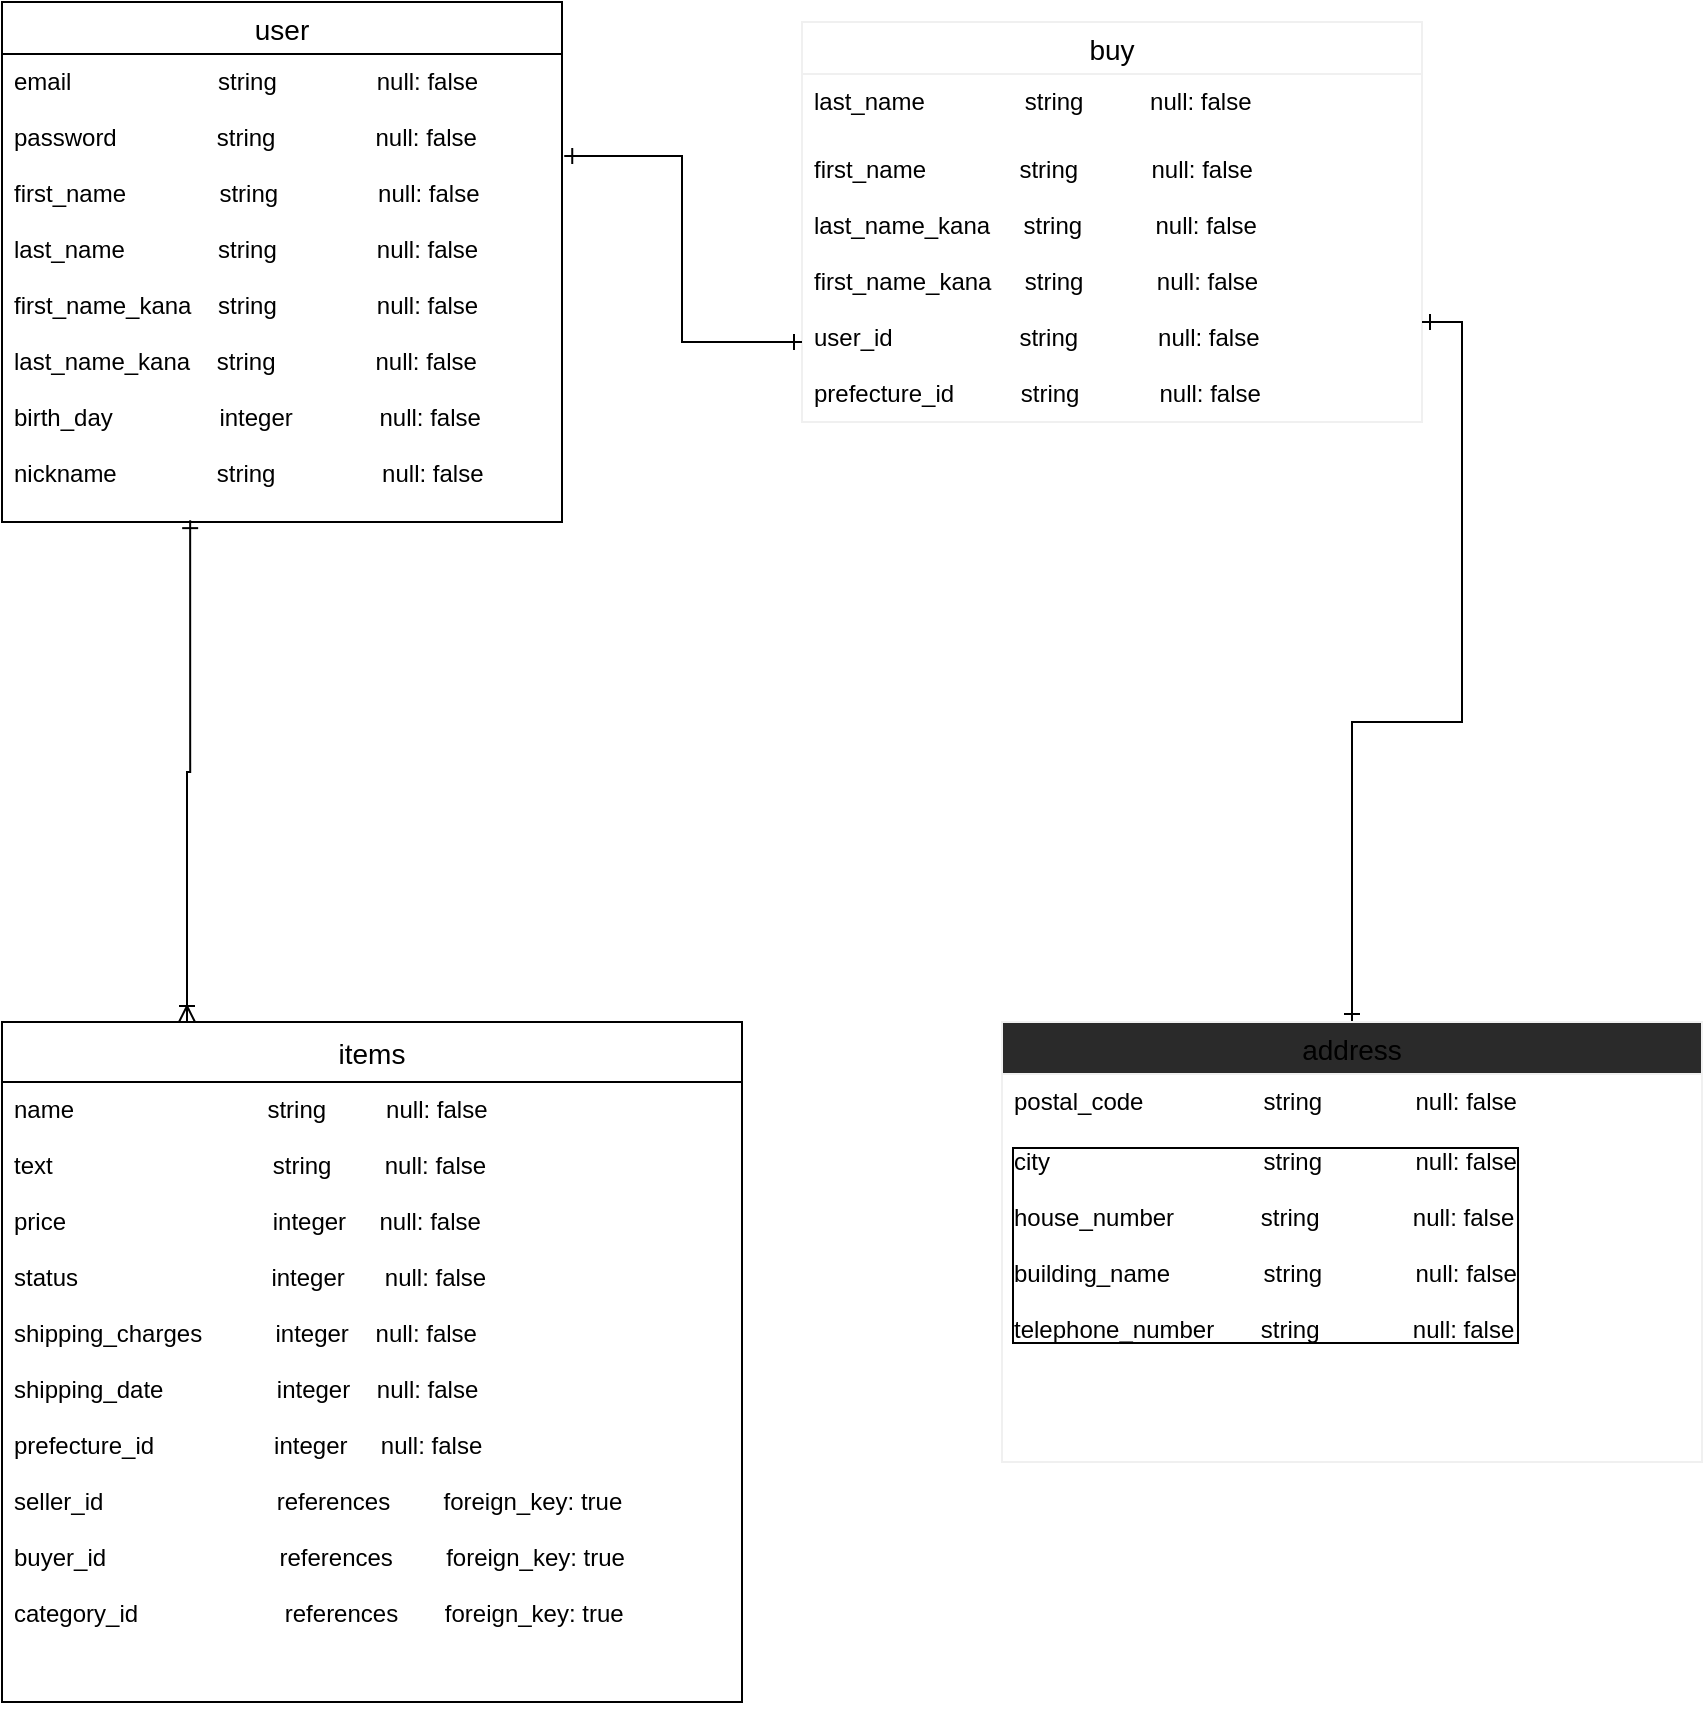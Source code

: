 <mxfile>
    <diagram id="ewqfJCZBYxQ7IvMae8Lo" name="ページ1">
        <mxGraphModel dx="642" dy="1849" grid="1" gridSize="10" guides="1" tooltips="1" connect="1" arrows="0" fold="1" page="1" pageScale="1" pageWidth="827" pageHeight="1169" math="0" shadow="0">
            <root>
                <mxCell id="0"/>
                <mxCell id="1" parent="0"/>
                <mxCell id="6" value="user" style="swimlane;fontStyle=0;childLayout=stackLayout;horizontal=1;startSize=26;horizontalStack=0;resizeParent=1;resizeParentMax=0;resizeLast=0;collapsible=1;marginBottom=0;align=center;fontSize=14;" parent="1" vertex="1">
                    <mxGeometry x="10" y="-1130" width="280" height="260" as="geometry"/>
                </mxCell>
                <mxCell id="9" value="email                      string               null: false&#10;&#10;password               string               null: false &#10;&#10;first_name              string               null: false&#10;&#10;last_name              string               null: false&#10;&#10;first_name_kana    string               null: false&#10;&#10;last_name_kana    string               null: false        &#10;&#10;birth_day                integer             null: false&#10;&#10;nickname               string                null: false&#10;" style="text;strokeColor=none;fillColor=none;spacingLeft=4;spacingRight=4;overflow=hidden;rotatable=0;points=[[0,0.5],[1,0.5]];portConstraint=eastwest;fontSize=12;" parent="6" vertex="1">
                    <mxGeometry y="26" width="280" height="234" as="geometry"/>
                </mxCell>
                <mxCell id="33" style="edgeStyle=orthogonalEdgeStyle;rounded=0;orthogonalLoop=1;jettySize=auto;html=1;exitX=0.25;exitY=0;exitDx=0;exitDy=0;entryX=0.336;entryY=0.996;entryDx=0;entryDy=0;entryPerimeter=0;startArrow=ERoneToMany;startFill=0;endArrow=ERone;endFill=0;" edge="1" parent="1" source="14" target="9">
                    <mxGeometry relative="1" as="geometry"/>
                </mxCell>
                <mxCell id="14" value="items" style="swimlane;fontStyle=0;childLayout=stackLayout;horizontal=1;startSize=30;horizontalStack=0;resizeParent=1;resizeParentMax=0;resizeLast=0;collapsible=1;marginBottom=0;align=center;fontSize=14;" parent="1" vertex="1">
                    <mxGeometry x="10" y="-620" width="370" height="340" as="geometry"/>
                </mxCell>
                <mxCell id="17" value="name                             string         null: false&#10;&#10;text                                 string        null: false &#10;&#10;price                               integer     null: false&#10;&#10;status                             integer      null: false&#10;&#10;shipping_charges           integer    null: false&#10;&#10;shipping_date                 integer    null: false&#10;&#10;prefecture_id                  integer     null: false&#10;&#10;seller_id                          references        foreign_key: true    &#10;&#10;buyer_id                          references        foreign_key: true&#10;&#10;category_id                      references       foreign_key: true &#10;" style="text;strokeColor=none;fillColor=none;spacingLeft=4;spacingRight=4;overflow=hidden;rotatable=0;points=[[0,0.5],[1,0.5]];portConstraint=eastwest;fontSize=12;" parent="14" vertex="1">
                    <mxGeometry y="30" width="370" height="310" as="geometry"/>
                </mxCell>
                <mxCell id="20" value="buy" style="swimlane;fontStyle=0;childLayout=stackLayout;horizontal=1;startSize=26;horizontalStack=0;resizeParent=1;resizeParentMax=0;resizeLast=0;collapsible=1;marginBottom=0;align=center;fontSize=14;labelBackgroundColor=none;strokeColor=#f0f0f0;" parent="1" vertex="1">
                    <mxGeometry x="410" y="-1120" width="310" height="200" as="geometry"/>
                </mxCell>
                <mxCell id="31" style="edgeStyle=orthogonalEdgeStyle;rounded=0;orthogonalLoop=1;jettySize=auto;html=1;exitX=0.5;exitY=0;exitDx=0;exitDy=0;startArrow=ERone;startFill=0;endArrow=ERone;endFill=0;entryX=1;entryY=0.75;entryDx=0;entryDy=0;" edge="1" parent="1" source="24" target="20">
                    <mxGeometry relative="1" as="geometry">
                        <mxPoint x="730" y="-960" as="targetPoint"/>
                    </mxGeometry>
                </mxCell>
                <mxCell id="24" value="address" style="swimlane;fontStyle=0;childLayout=stackLayout;horizontal=1;startSize=26;horizontalStack=0;resizeParent=1;resizeParentMax=0;resizeLast=0;collapsible=1;marginBottom=0;align=center;fontSize=14;labelBackgroundColor=none;strokeColor=#f0f0f0;fillColor=#2a2a2a;" parent="1" vertex="1">
                    <mxGeometry x="510" y="-620" width="350" height="220" as="geometry"/>
                </mxCell>
                <mxCell id="26" value="postal_code                  string              null: false" style="text;strokeColor=none;fillColor=none;spacingLeft=4;spacingRight=4;overflow=hidden;rotatable=0;points=[[0,0.5],[1,0.5]];portConstraint=eastwest;fontSize=12;" parent="24" vertex="1">
                    <mxGeometry y="26" width="350" height="30" as="geometry"/>
                </mxCell>
                <mxCell id="27" value="city                                string              null: false&#10;&#10;house_number             string              null: false&#10;&#10;building_name              string              null: false&#10;&#10;telephone_number       string              null: false" style="text;strokeColor=none;fillColor=none;spacingLeft=4;spacingRight=4;overflow=hidden;rotatable=0;points=[[0,0.5],[1,0.5]];portConstraint=eastwest;fontSize=12;labelBorderColor=#000000;" parent="24" vertex="1">
                    <mxGeometry y="56" width="350" height="164" as="geometry"/>
                </mxCell>
                <mxCell id="30" style="edgeStyle=orthogonalEdgeStyle;rounded=0;orthogonalLoop=1;jettySize=auto;html=1;exitX=0;exitY=0.5;exitDx=0;exitDy=0;startArrow=ERone;startFill=0;endArrow=ERone;endFill=0;entryX=1.004;entryY=0.218;entryDx=0;entryDy=0;entryPerimeter=0;" edge="1" parent="1" source="23" target="9">
                    <mxGeometry relative="1" as="geometry">
                        <mxPoint x="300" y="-1050" as="targetPoint"/>
                    </mxGeometry>
                </mxCell>
                <mxCell id="23" value="first_name              string           null: false&#10;&#10;last_name_kana     string           null: false&#10;&#10;first_name_kana     string           null: false&#10;&#10;user_id                   string            null: false&#10;&#10;prefecture_id          string            null: false" style="text;strokeColor=none;fillColor=none;spacingLeft=4;spacingRight=4;overflow=hidden;rotatable=0;points=[[0,0.5],[1,0.5]];portConstraint=eastwest;fontSize=12;" parent="1" vertex="1">
                    <mxGeometry x="410" y="-1060" width="280" height="200" as="geometry"/>
                </mxCell>
                <mxCell id="22" value="last_name               string          null: false" style="text;strokeColor=none;fillColor=none;spacingLeft=4;spacingRight=4;overflow=hidden;rotatable=0;points=[[0,0.5],[1,0.5]];portConstraint=eastwest;fontSize=12;" parent="1" vertex="1">
                    <mxGeometry x="410" y="-1094" width="280" height="30" as="geometry"/>
                </mxCell>
            </root>
        </mxGraphModel>
    </diagram>
</mxfile>